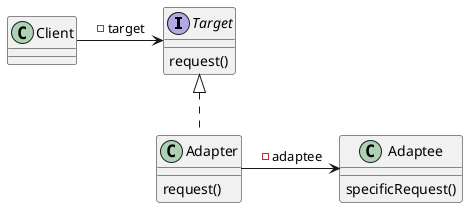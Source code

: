 @startuml

interface Target
Target : request()

Target <|.. Adapter
Adapter : request()

class Adaptee
Adaptee : specificRequest()

Adapter -> Adaptee : -adaptee

class Client
Client -> Target : -target

@enduml
